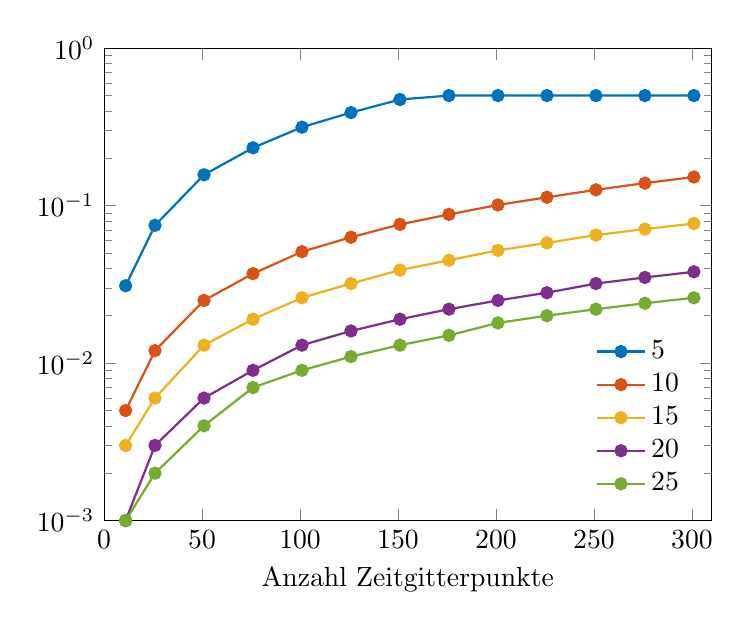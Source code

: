 % This file was created by matlab2tikz.
%
%The latest updates can be retrieved from
%  http://www.mathworks.com/matlabcentral/fileexchange/22022-matlab2tikz-matlab2tikz
%where you can also make suggestions and rate matlab2tikz.
%
\definecolor{mycolor1}{rgb}{0.0,0.447,0.741}%
\definecolor{mycolor2}{rgb}{0.85,0.325,0.098}%
\definecolor{mycolor3}{rgb}{0.929,0.694,0.125}%
\definecolor{mycolor4}{rgb}{0.494,0.184,0.556}%
\definecolor{mycolor5}{rgb}{0.466,0.674,0.188}%
%
\begin{tikzpicture}

\begin{axis}[%
width=7.715cm,
height=6cm,
at={(1.011in,0.642in)},
scale only axis,
xmin=0,
xmax=310,
xlabel={Anzahl Zeitgitterpunkte},
ymode=log,
ymin=0.001,
ymax=1,
yminorticks=true,
axis background/.style={fill=white},
legend style={at={(0.97,0.03)},anchor=south east,legend cell align=left,align=left,fill=none,draw=none}
]
\addplot [color=mycolor1,solid,mark=*,mark options={solid}, thick]
  table[row sep=crcr]{%
11	0.031\\
26	0.075\\
51	0.157\\
76	0.233\\
101	0.315\\
126	0.39\\
151	0.472\\
176	0.5\\
201	0.5\\
226	0.5\\
251	0.5\\
276	0.5\\
301	0.5\\
};
\addlegendentry{5};

\addplot [color=mycolor2,solid,mark=*,mark options={solid}, thick]
  table[row sep=crcr]{%
11	0.005\\
26	0.012\\
51	0.025\\
76	0.037\\
101	0.051\\
126	0.063\\
151	0.076\\
176	0.088\\
201	0.101\\
226	0.113\\
251	0.126\\
276	0.139\\
301	0.152\\
};
\addlegendentry{10};

\addplot [color=mycolor3,solid,mark=*,mark options={solid}, thick]
  table[row sep=crcr]{%
11	0.003\\
26	0.006\\
51	0.013\\
76	0.019\\
101	0.026\\
126	0.032\\
151	0.039\\
176	0.045\\
201	0.052\\
226	0.058\\
251	0.065\\
276	0.071\\
301	0.077\\
};
\addlegendentry{15};

\addplot [color=mycolor4,solid,mark=*,mark options={solid}, thick]
  table[row sep=crcr]{%
11	0.001\\
26	0.003\\
51	0.006\\
76	0.009\\
101	0.013\\
126	0.016\\
151	0.019\\
176	0.022\\
201	0.025\\
226	0.028\\
251	0.032\\
276	0.035\\
301	0.038\\
};
\addlegendentry{20};

\addplot [color=mycolor5,solid,mark=*,mark options={solid}, thick]
  table[row sep=crcr]{%
11	0.001\\
26	0.002\\
51	0.004\\
76	0.007\\
101	0.009\\
126	0.011\\
151	0.013\\
176	0.015\\
201	0.018\\
226	0.02\\
251	0.022\\
276	0.024\\
301	0.026\\
};
\addlegendentry{25};

\end{axis}
\end{tikzpicture}%

